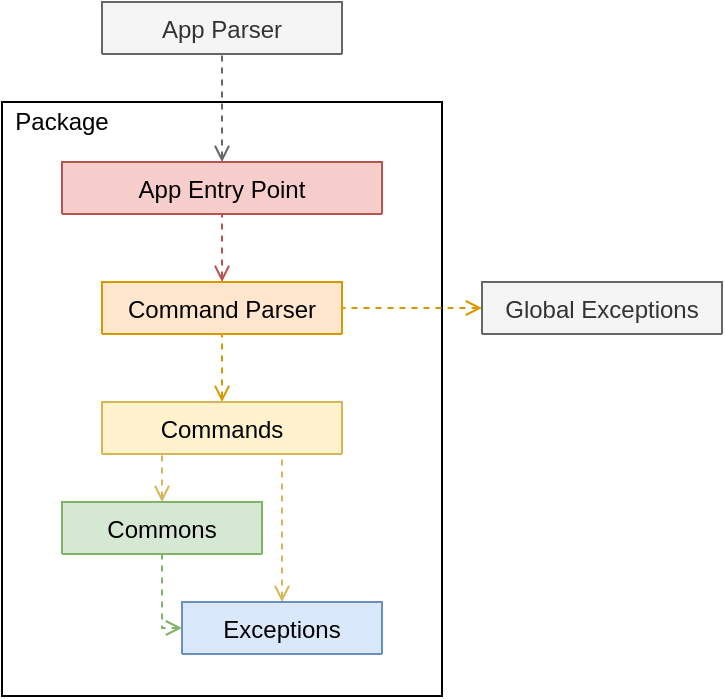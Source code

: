 <mxfile version="13.8.0" type="device"><diagram id="C5RBs43oDa-KdzZeNtuy" name="Page-1"><mxGraphModel dx="813" dy="403" grid="1" gridSize="10" guides="1" tooltips="1" connect="1" arrows="1" fold="1" page="1" pageScale="1" pageWidth="827" pageHeight="1169" math="0" shadow="0"><root><mxCell id="WIyWlLk6GJQsqaUBKTNV-0"/><mxCell id="WIyWlLk6GJQsqaUBKTNV-1" parent="WIyWlLk6GJQsqaUBKTNV-0"/><mxCell id="hvUpwbdtb_S2dwtahiND-11" value="" style="rounded=0;whiteSpace=wrap;html=1;fillColor=none;" vertex="1" parent="WIyWlLk6GJQsqaUBKTNV-1"><mxGeometry x="310" y="150" width="220" height="297" as="geometry"/></mxCell><mxCell id="zkfFHV4jXpPFQw0GAbJ--12" value="" style="endArrow=none;endSize=10;endFill=0;shadow=0;strokeWidth=1;rounded=0;edgeStyle=elbowEdgeStyle;elbow=vertical;startArrow=open;startFill=0;dashed=1;fillColor=#f8cecc;strokeColor=#b85450;" parent="WIyWlLk6GJQsqaUBKTNV-1" source="zkfFHV4jXpPFQw0GAbJ--6" target="zkfFHV4jXpPFQw0GAbJ--0" edge="1"><mxGeometry width="160" relative="1" as="geometry"><mxPoint x="320" y="203" as="sourcePoint"/><mxPoint x="320" y="203" as="targetPoint"/></mxGeometry></mxCell><mxCell id="hvUpwbdtb_S2dwtahiND-3" value="" style="endArrow=none;endSize=10;endFill=0;shadow=0;strokeWidth=1;rounded=0;edgeStyle=elbowEdgeStyle;elbow=vertical;startArrow=open;startFill=0;entryX=0.5;entryY=1;entryDx=0;entryDy=0;exitX=0.5;exitY=0;exitDx=0;exitDy=0;dashed=1;fillColor=#ffe6cc;strokeColor=#d79b00;" edge="1" parent="WIyWlLk6GJQsqaUBKTNV-1" source="hvUpwbdtb_S2dwtahiND-0" target="zkfFHV4jXpPFQw0GAbJ--6"><mxGeometry width="160" relative="1" as="geometry"><mxPoint x="419.83" y="370" as="sourcePoint"/><mxPoint x="419.83" y="276" as="targetPoint"/></mxGeometry></mxCell><mxCell id="zkfFHV4jXpPFQw0GAbJ--6" value="Command Parser" style="swimlane;fontStyle=0;align=center;verticalAlign=top;childLayout=stackLayout;horizontal=1;startSize=26;horizontalStack=0;resizeParent=1;resizeLast=0;collapsible=1;marginBottom=0;rounded=0;shadow=0;strokeWidth=1;fillColor=#ffe6cc;strokeColor=#d79b00;swimlaneFillColor=none;" parent="WIyWlLk6GJQsqaUBKTNV-1" vertex="1" collapsed="1"><mxGeometry x="360" y="240" width="120" height="26" as="geometry"><mxRectangle x="120" y="360" width="160" height="138" as="alternateBounds"/></mxGeometry></mxCell><mxCell id="hvUpwbdtb_S2dwtahiND-4" value="" style="endArrow=none;endSize=10;endFill=0;shadow=0;strokeWidth=1;rounded=0;edgeStyle=elbowEdgeStyle;elbow=vertical;startArrow=open;startFill=0;exitX=0.5;exitY=0;exitDx=0;exitDy=0;dashed=1;entryX=0.25;entryY=1;entryDx=0;entryDy=0;fillColor=#fff2cc;strokeColor=#d6b656;" edge="1" parent="WIyWlLk6GJQsqaUBKTNV-1" source="hvUpwbdtb_S2dwtahiND-1" target="hvUpwbdtb_S2dwtahiND-0"><mxGeometry width="160" relative="1" as="geometry"><mxPoint x="380" y="370.0" as="sourcePoint"/><mxPoint x="380" y="266" as="targetPoint"/></mxGeometry></mxCell><mxCell id="hvUpwbdtb_S2dwtahiND-5" value="" style="endArrow=none;endSize=10;endFill=0;shadow=0;strokeWidth=1;rounded=0;edgeStyle=elbowEdgeStyle;elbow=vertical;startArrow=open;startFill=0;exitX=0;exitY=0.5;exitDx=0;exitDy=0;dashed=1;entryX=1;entryY=0.5;entryDx=0;entryDy=0;fillColor=#ffe6cc;strokeColor=#d79b00;" edge="1" parent="WIyWlLk6GJQsqaUBKTNV-1" source="hvUpwbdtb_S2dwtahiND-6" target="zkfFHV4jXpPFQw0GAbJ--6"><mxGeometry width="160" relative="1" as="geometry"><mxPoint x="270" y="380.0" as="sourcePoint"/><mxPoint x="400" y="276" as="targetPoint"/></mxGeometry></mxCell><mxCell id="hvUpwbdtb_S2dwtahiND-7" value="" style="endArrow=none;endSize=10;endFill=0;shadow=0;strokeWidth=1;rounded=0;edgeStyle=elbowEdgeStyle;elbow=vertical;startArrow=open;startFill=0;exitX=0.5;exitY=0;exitDx=0;exitDy=0;dashed=1;entryX=0.75;entryY=1;entryDx=0;entryDy=0;fillColor=#fff2cc;strokeColor=#d6b656;" edge="1" parent="WIyWlLk6GJQsqaUBKTNV-1" source="hvUpwbdtb_S2dwtahiND-2" target="hvUpwbdtb_S2dwtahiND-0"><mxGeometry width="160" relative="1" as="geometry"><mxPoint x="260" y="470" as="sourcePoint"/><mxPoint x="400" y="406.0" as="targetPoint"/></mxGeometry></mxCell><mxCell id="hvUpwbdtb_S2dwtahiND-0" value="Commands" style="swimlane;fontStyle=0;align=center;verticalAlign=top;childLayout=stackLayout;horizontal=1;startSize=26;horizontalStack=0;resizeParent=1;resizeLast=0;collapsible=1;marginBottom=0;rounded=0;shadow=0;strokeWidth=1;fillColor=#fff2cc;strokeColor=#d6b656;" vertex="1" collapsed="1" parent="WIyWlLk6GJQsqaUBKTNV-1"><mxGeometry x="360" y="300" width="120" height="26" as="geometry"><mxRectangle x="120" y="360" width="160" height="138" as="alternateBounds"/></mxGeometry></mxCell><mxCell id="zkfFHV4jXpPFQw0GAbJ--0" value="App Entry Point" style="swimlane;fontStyle=0;align=center;verticalAlign=top;childLayout=stackLayout;horizontal=1;startSize=26;horizontalStack=0;resizeParent=1;resizeLast=0;collapsible=1;marginBottom=0;rounded=0;shadow=0;strokeWidth=1;fillColor=#f8cecc;strokeColor=#b85450;swimlaneFillColor=#F8CECC;" parent="WIyWlLk6GJQsqaUBKTNV-1" vertex="1" collapsed="1"><mxGeometry x="340" y="180" width="160" height="26" as="geometry"><mxRectangle x="220" y="120" width="160" height="138" as="alternateBounds"/></mxGeometry></mxCell><mxCell id="hvUpwbdtb_S2dwtahiND-9" value="" style="rounded=0;whiteSpace=wrap;html=1;" vertex="1" parent="zkfFHV4jXpPFQw0GAbJ--0"><mxGeometry y="26" width="160" height="60" as="geometry"/></mxCell><mxCell id="hvUpwbdtb_S2dwtahiND-8" value="" style="endArrow=none;endSize=10;endFill=0;shadow=0;strokeWidth=1;rounded=0;edgeStyle=elbowEdgeStyle;elbow=vertical;startArrow=open;startFill=0;exitX=0;exitY=0.5;exitDx=0;exitDy=0;dashed=1;entryX=0.5;entryY=1;entryDx=0;entryDy=0;fillColor=#d5e8d4;strokeColor=#82b366;" edge="1" parent="WIyWlLk6GJQsqaUBKTNV-1" source="hvUpwbdtb_S2dwtahiND-2" target="hvUpwbdtb_S2dwtahiND-1"><mxGeometry width="160" relative="1" as="geometry"><mxPoint x="389.76" y="480" as="sourcePoint"/><mxPoint x="390" y="416" as="targetPoint"/><Array as="points"><mxPoint x="390" y="413"/><mxPoint x="400" y="443"/></Array></mxGeometry></mxCell><mxCell id="hvUpwbdtb_S2dwtahiND-1" value="Commons" style="swimlane;fontStyle=0;align=center;verticalAlign=top;childLayout=stackLayout;horizontal=1;startSize=26;horizontalStack=0;resizeParent=1;resizeLast=0;collapsible=1;marginBottom=0;rounded=0;shadow=0;strokeWidth=1;fillColor=#d5e8d4;strokeColor=#82b366;" vertex="1" collapsed="1" parent="WIyWlLk6GJQsqaUBKTNV-1"><mxGeometry x="340" y="350" width="100" height="26" as="geometry"><mxRectangle x="120" y="360" width="160" height="138" as="alternateBounds"/></mxGeometry></mxCell><mxCell id="hvUpwbdtb_S2dwtahiND-2" value="Exceptions" style="swimlane;fontStyle=0;align=center;verticalAlign=top;childLayout=stackLayout;horizontal=1;startSize=26;horizontalStack=0;resizeParent=1;resizeLast=0;collapsible=1;marginBottom=0;rounded=0;shadow=0;strokeWidth=1;fillColor=#dae8fc;strokeColor=#6c8ebf;" vertex="1" collapsed="1" parent="WIyWlLk6GJQsqaUBKTNV-1"><mxGeometry x="400" y="400" width="100" height="26" as="geometry"><mxRectangle x="120" y="360" width="160" height="138" as="alternateBounds"/></mxGeometry></mxCell><mxCell id="hvUpwbdtb_S2dwtahiND-6" value="Global Exceptions" style="swimlane;fontStyle=0;align=center;verticalAlign=top;childLayout=stackLayout;horizontal=1;startSize=26;horizontalStack=0;resizeParent=1;resizeLast=0;collapsible=1;marginBottom=0;rounded=0;shadow=0;strokeWidth=1;fillColor=#f5f5f5;strokeColor=#666666;fontColor=#333333;" vertex="1" collapsed="1" parent="WIyWlLk6GJQsqaUBKTNV-1"><mxGeometry x="550" y="240" width="120" height="26" as="geometry"><mxRectangle x="120" y="360" width="160" height="138" as="alternateBounds"/></mxGeometry></mxCell><mxCell id="hvUpwbdtb_S2dwtahiND-12" value="App Parser" style="swimlane;fontStyle=0;align=center;verticalAlign=top;childLayout=stackLayout;horizontal=1;startSize=26;horizontalStack=0;resizeParent=1;resizeLast=0;collapsible=1;marginBottom=0;rounded=0;shadow=0;strokeWidth=1;fillColor=#f5f5f5;strokeColor=#666666;fontColor=#333333;" vertex="1" collapsed="1" parent="WIyWlLk6GJQsqaUBKTNV-1"><mxGeometry x="360" y="100" width="120" height="26" as="geometry"><mxRectangle x="120" y="360" width="160" height="138" as="alternateBounds"/></mxGeometry></mxCell><mxCell id="hvUpwbdtb_S2dwtahiND-13" value="" style="endArrow=none;endSize=10;endFill=0;shadow=0;strokeWidth=1;rounded=0;edgeStyle=elbowEdgeStyle;elbow=vertical;startArrow=open;startFill=0;dashed=1;fillColor=#f5f5f5;strokeColor=#666666;exitX=0.5;exitY=0;exitDx=0;exitDy=0;entryX=0.5;entryY=1;entryDx=0;entryDy=0;" edge="1" parent="WIyWlLk6GJQsqaUBKTNV-1" source="zkfFHV4jXpPFQw0GAbJ--0" target="hvUpwbdtb_S2dwtahiND-12"><mxGeometry width="160" relative="1" as="geometry"><mxPoint x="419.71" y="180" as="sourcePoint"/><mxPoint x="419.71" y="146" as="targetPoint"/></mxGeometry></mxCell><mxCell id="hvUpwbdtb_S2dwtahiND-14" value="Package" style="text;html=1;strokeColor=none;fillColor=none;align=center;verticalAlign=middle;whiteSpace=wrap;rounded=0;" vertex="1" parent="WIyWlLk6GJQsqaUBKTNV-1"><mxGeometry x="310" y="150" width="60" height="20" as="geometry"/></mxCell></root></mxGraphModel></diagram></mxfile>